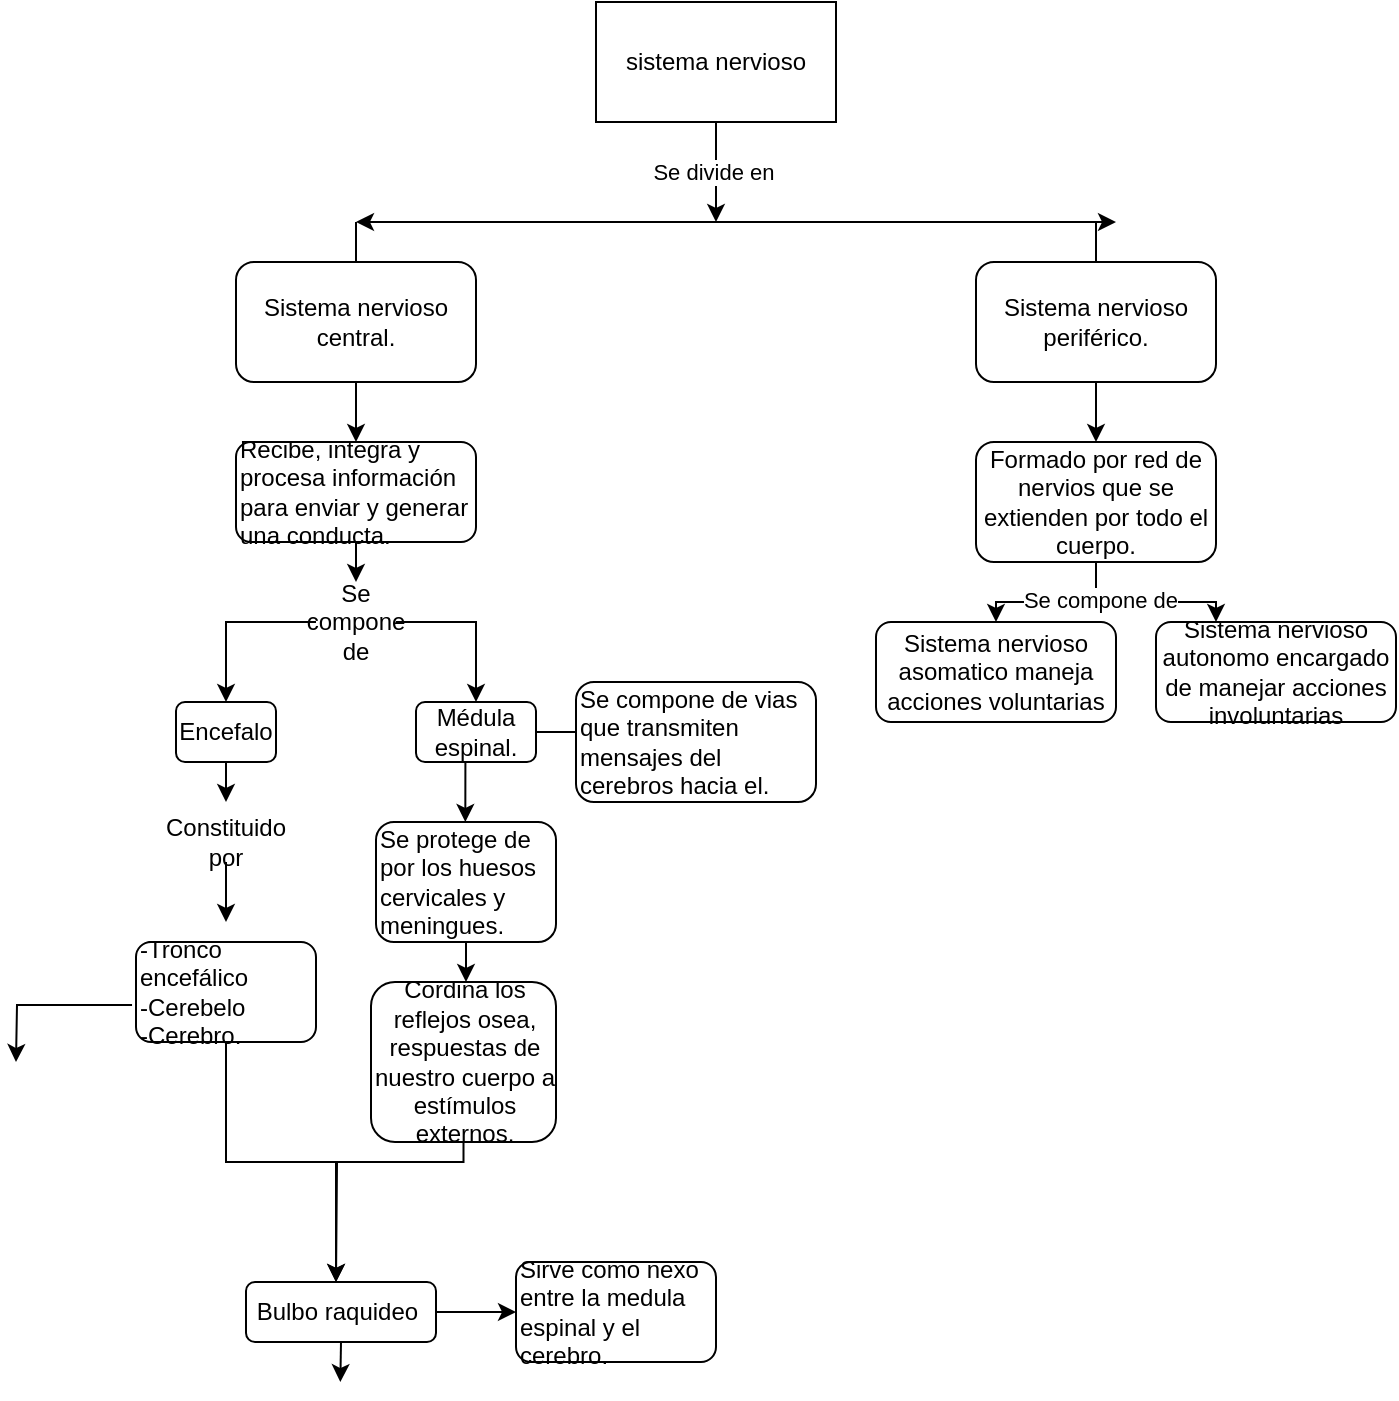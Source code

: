 <mxfile version="13.5.8" type="github">
  <diagram id="IQENti8_TxaLT-pQkbUb" name="Page-1">
    <mxGraphModel dx="682" dy="361" grid="1" gridSize="10" guides="1" tooltips="1" connect="1" arrows="1" fold="1" page="1" pageScale="1" pageWidth="827" pageHeight="1169" math="0" shadow="0">
      <root>
        <mxCell id="0" />
        <mxCell id="1" parent="0" />
        <mxCell id="26J19-xZZhjFKxqpOn9U-1" value="sistema nervioso" style="rounded=0;whiteSpace=wrap;html=1;" vertex="1" parent="1">
          <mxGeometry x="330" y="10" width="120" height="60" as="geometry" />
        </mxCell>
        <mxCell id="26J19-xZZhjFKxqpOn9U-3" value="Se divide en&amp;nbsp;" style="endArrow=classic;html=1;exitX=0.5;exitY=1;exitDx=0;exitDy=0;" edge="1" parent="1" source="26J19-xZZhjFKxqpOn9U-1">
          <mxGeometry relative="1" as="geometry">
            <mxPoint x="330" y="230" as="sourcePoint" />
            <mxPoint x="390" y="120" as="targetPoint" />
          </mxGeometry>
        </mxCell>
        <mxCell id="26J19-xZZhjFKxqpOn9U-7" value="" style="endArrow=classic;html=1;" edge="1" parent="1">
          <mxGeometry width="50" height="50" relative="1" as="geometry">
            <mxPoint x="390" y="120" as="sourcePoint" />
            <mxPoint x="210" y="120" as="targetPoint" />
          </mxGeometry>
        </mxCell>
        <mxCell id="26J19-xZZhjFKxqpOn9U-9" value="" style="endArrow=classic;html=1;" edge="1" parent="1">
          <mxGeometry width="50" height="50" relative="1" as="geometry">
            <mxPoint x="390" y="120" as="sourcePoint" />
            <mxPoint x="590" y="120" as="targetPoint" />
          </mxGeometry>
        </mxCell>
        <mxCell id="26J19-xZZhjFKxqpOn9U-11" value="" style="endArrow=none;html=1;" edge="1" parent="1">
          <mxGeometry width="50" height="50" relative="1" as="geometry">
            <mxPoint x="210" y="140" as="sourcePoint" />
            <mxPoint x="210" y="120" as="targetPoint" />
          </mxGeometry>
        </mxCell>
        <mxCell id="26J19-xZZhjFKxqpOn9U-13" value="Sistema nervioso central." style="rounded=1;whiteSpace=wrap;html=1;" vertex="1" parent="1">
          <mxGeometry x="150" y="140" width="120" height="60" as="geometry" />
        </mxCell>
        <mxCell id="26J19-xZZhjFKxqpOn9U-15" value="" style="endArrow=classic;html=1;exitX=0.5;exitY=1;exitDx=0;exitDy=0;" edge="1" parent="1" source="26J19-xZZhjFKxqpOn9U-13">
          <mxGeometry width="50" height="50" relative="1" as="geometry">
            <mxPoint x="360" y="240" as="sourcePoint" />
            <mxPoint x="210" y="230" as="targetPoint" />
          </mxGeometry>
        </mxCell>
        <mxCell id="26J19-xZZhjFKxqpOn9U-14" value="Sistema nervioso periférico." style="rounded=1;whiteSpace=wrap;html=1;" vertex="1" parent="1">
          <mxGeometry x="520" y="140" width="120" height="60" as="geometry" />
        </mxCell>
        <mxCell id="26J19-xZZhjFKxqpOn9U-19" value="" style="endArrow=none;html=1;exitX=0.5;exitY=0;exitDx=0;exitDy=0;" edge="1" parent="1" source="26J19-xZZhjFKxqpOn9U-14">
          <mxGeometry width="50" height="50" relative="1" as="geometry">
            <mxPoint x="460" y="200" as="sourcePoint" />
            <mxPoint x="580" y="120" as="targetPoint" />
          </mxGeometry>
        </mxCell>
        <mxCell id="26J19-xZZhjFKxqpOn9U-20" value="" style="endArrow=classic;html=1;exitX=0.5;exitY=1;exitDx=0;exitDy=0;" edge="1" parent="1" source="26J19-xZZhjFKxqpOn9U-14">
          <mxGeometry width="50" height="50" relative="1" as="geometry">
            <mxPoint x="430" y="320" as="sourcePoint" />
            <mxPoint x="580" y="230" as="targetPoint" />
          </mxGeometry>
        </mxCell>
        <mxCell id="26J19-xZZhjFKxqpOn9U-23" value="" style="edgeStyle=orthogonalEdgeStyle;rounded=0;orthogonalLoop=1;jettySize=auto;html=1;" edge="1" parent="1" source="26J19-xZZhjFKxqpOn9U-21" target="26J19-xZZhjFKxqpOn9U-22">
          <mxGeometry relative="1" as="geometry" />
        </mxCell>
        <mxCell id="26J19-xZZhjFKxqpOn9U-24" style="edgeStyle=orthogonalEdgeStyle;rounded=0;orthogonalLoop=1;jettySize=auto;html=1;entryX=0.25;entryY=0;entryDx=0;entryDy=0;entryPerimeter=0;" edge="1" parent="1" source="26J19-xZZhjFKxqpOn9U-21" target="26J19-xZZhjFKxqpOn9U-25">
          <mxGeometry relative="1" as="geometry">
            <mxPoint x="640" y="310" as="targetPoint" />
          </mxGeometry>
        </mxCell>
        <mxCell id="26J19-xZZhjFKxqpOn9U-28" value="Se compone de" style="edgeLabel;html=1;align=center;verticalAlign=middle;resizable=0;points=[];" vertex="1" connectable="0" parent="26J19-xZZhjFKxqpOn9U-24">
          <mxGeometry x="-0.58" y="2" relative="1" as="geometry">
            <mxPoint as="offset" />
          </mxGeometry>
        </mxCell>
        <mxCell id="26J19-xZZhjFKxqpOn9U-21" value="Formado por red de nervios que se extienden por todo el cuerpo." style="rounded=1;whiteSpace=wrap;html=1;" vertex="1" parent="1">
          <mxGeometry x="520" y="230" width="120" height="60" as="geometry" />
        </mxCell>
        <mxCell id="26J19-xZZhjFKxqpOn9U-22" value="Sistema nervioso asomatico maneja acciones voluntarias" style="whiteSpace=wrap;html=1;rounded=1;" vertex="1" parent="1">
          <mxGeometry x="470" y="320" width="120" height="50" as="geometry" />
        </mxCell>
        <mxCell id="26J19-xZZhjFKxqpOn9U-25" value="Sistema nervioso autonomo encargado de manejar acciones involuntarias" style="rounded=1;whiteSpace=wrap;html=1;" vertex="1" parent="1">
          <mxGeometry x="610" y="320" width="120" height="50" as="geometry" />
        </mxCell>
        <mxCell id="26J19-xZZhjFKxqpOn9U-26" style="edgeStyle=orthogonalEdgeStyle;rounded=0;orthogonalLoop=1;jettySize=auto;html=1;exitX=0.5;exitY=1;exitDx=0;exitDy=0;" edge="1" parent="1" source="26J19-xZZhjFKxqpOn9U-22" target="26J19-xZZhjFKxqpOn9U-22">
          <mxGeometry relative="1" as="geometry" />
        </mxCell>
        <mxCell id="26J19-xZZhjFKxqpOn9U-30" value="&amp;nbsp;" style="text;html=1;strokeColor=none;fillColor=none;align=center;verticalAlign=middle;whiteSpace=wrap;rounded=0;" vertex="1" parent="1">
          <mxGeometry x="180" y="240" width="40" height="20" as="geometry" />
        </mxCell>
        <mxCell id="26J19-xZZhjFKxqpOn9U-33" style="edgeStyle=orthogonalEdgeStyle;rounded=0;orthogonalLoop=1;jettySize=auto;html=1;" edge="1" parent="1" source="26J19-xZZhjFKxqpOn9U-31">
          <mxGeometry relative="1" as="geometry">
            <mxPoint x="210.0" y="300" as="targetPoint" />
          </mxGeometry>
        </mxCell>
        <mxCell id="26J19-xZZhjFKxqpOn9U-31" value="Recibe, integra y procesa información para enviar y generar una conducta." style="rounded=1;whiteSpace=wrap;html=1;align=left;" vertex="1" parent="1">
          <mxGeometry x="150" y="230" width="120" height="50" as="geometry" />
        </mxCell>
        <mxCell id="26J19-xZZhjFKxqpOn9U-50" style="edgeStyle=orthogonalEdgeStyle;rounded=0;orthogonalLoop=1;jettySize=auto;html=1;" edge="1" parent="1" source="26J19-xZZhjFKxqpOn9U-34" target="26J19-xZZhjFKxqpOn9U-39">
          <mxGeometry relative="1" as="geometry" />
        </mxCell>
        <mxCell id="26J19-xZZhjFKxqpOn9U-51" style="edgeStyle=orthogonalEdgeStyle;rounded=0;orthogonalLoop=1;jettySize=auto;html=1;entryX=0.5;entryY=0;entryDx=0;entryDy=0;" edge="1" parent="1" source="26J19-xZZhjFKxqpOn9U-34" target="26J19-xZZhjFKxqpOn9U-43">
          <mxGeometry relative="1" as="geometry">
            <mxPoint x="270" y="350" as="targetPoint" />
          </mxGeometry>
        </mxCell>
        <mxCell id="26J19-xZZhjFKxqpOn9U-34" value="Se compone de" style="text;html=1;strokeColor=none;fillColor=none;align=center;verticalAlign=middle;whiteSpace=wrap;rounded=0;" vertex="1" parent="1">
          <mxGeometry x="190" y="310" width="40" height="20" as="geometry" />
        </mxCell>
        <mxCell id="26J19-xZZhjFKxqpOn9U-52" style="edgeStyle=orthogonalEdgeStyle;rounded=0;orthogonalLoop=1;jettySize=auto;html=1;exitX=0.5;exitY=1;exitDx=0;exitDy=0;" edge="1" parent="1" source="26J19-xZZhjFKxqpOn9U-39">
          <mxGeometry relative="1" as="geometry">
            <mxPoint x="145" y="410" as="targetPoint" />
          </mxGeometry>
        </mxCell>
        <mxCell id="26J19-xZZhjFKxqpOn9U-39" value="Encefalo" style="rounded=1;whiteSpace=wrap;html=1;" vertex="1" parent="1">
          <mxGeometry x="120" y="360" width="50" height="30" as="geometry" />
        </mxCell>
        <mxCell id="26J19-xZZhjFKxqpOn9U-57" style="edgeStyle=orthogonalEdgeStyle;rounded=0;orthogonalLoop=1;jettySize=auto;html=1;exitX=0.5;exitY=1;exitDx=0;exitDy=0;" edge="1" parent="1" source="26J19-xZZhjFKxqpOn9U-43">
          <mxGeometry relative="1" as="geometry">
            <mxPoint x="264.667" y="420" as="targetPoint" />
          </mxGeometry>
        </mxCell>
        <mxCell id="26J19-xZZhjFKxqpOn9U-72" style="edgeStyle=orthogonalEdgeStyle;rounded=0;orthogonalLoop=1;jettySize=auto;html=1;" edge="1" parent="1" source="26J19-xZZhjFKxqpOn9U-43">
          <mxGeometry relative="1" as="geometry">
            <mxPoint x="330.0" y="375" as="targetPoint" />
          </mxGeometry>
        </mxCell>
        <mxCell id="26J19-xZZhjFKxqpOn9U-43" value="Médula espinal." style="rounded=1;whiteSpace=wrap;html=1;" vertex="1" parent="1">
          <mxGeometry x="240" y="360" width="60" height="30" as="geometry" />
        </mxCell>
        <mxCell id="26J19-xZZhjFKxqpOn9U-55" style="edgeStyle=orthogonalEdgeStyle;rounded=0;orthogonalLoop=1;jettySize=auto;html=1;" edge="1" parent="1" source="26J19-xZZhjFKxqpOn9U-53">
          <mxGeometry relative="1" as="geometry">
            <mxPoint x="145" y="470" as="targetPoint" />
          </mxGeometry>
        </mxCell>
        <mxCell id="26J19-xZZhjFKxqpOn9U-53" value="Constituido por" style="text;html=1;strokeColor=none;fillColor=none;align=center;verticalAlign=middle;whiteSpace=wrap;rounded=0;" vertex="1" parent="1">
          <mxGeometry x="125" y="420" width="40" height="20" as="geometry" />
        </mxCell>
        <mxCell id="26J19-xZZhjFKxqpOn9U-81" style="edgeStyle=orthogonalEdgeStyle;rounded=0;orthogonalLoop=1;jettySize=auto;html=1;exitX=0.5;exitY=1;exitDx=0;exitDy=0;" edge="1" parent="1" source="26J19-xZZhjFKxqpOn9U-56">
          <mxGeometry relative="1" as="geometry">
            <mxPoint x="200" y="650" as="targetPoint" />
          </mxGeometry>
        </mxCell>
        <mxCell id="26J19-xZZhjFKxqpOn9U-89" style="edgeStyle=orthogonalEdgeStyle;rounded=0;orthogonalLoop=1;jettySize=auto;html=1;exitX=-0.022;exitY=0.63;exitDx=0;exitDy=0;exitPerimeter=0;" edge="1" parent="1" source="26J19-xZZhjFKxqpOn9U-56">
          <mxGeometry relative="1" as="geometry">
            <mxPoint x="40" y="540.0" as="targetPoint" />
          </mxGeometry>
        </mxCell>
        <mxCell id="26J19-xZZhjFKxqpOn9U-56" value="-Tronco encefálico&amp;nbsp;&lt;br&gt;-Cerebelo&lt;br&gt;-Cerebro." style="rounded=1;whiteSpace=wrap;html=1;align=left;" vertex="1" parent="1">
          <mxGeometry x="100" y="480" width="90" height="50" as="geometry" />
        </mxCell>
        <mxCell id="26J19-xZZhjFKxqpOn9U-69" style="edgeStyle=orthogonalEdgeStyle;rounded=0;orthogonalLoop=1;jettySize=auto;html=1;exitX=0.5;exitY=1;exitDx=0;exitDy=0;" edge="1" parent="1" source="26J19-xZZhjFKxqpOn9U-59">
          <mxGeometry relative="1" as="geometry">
            <mxPoint x="265" y="500" as="targetPoint" />
            <Array as="points">
              <mxPoint x="265" y="480" />
              <mxPoint x="265" y="480" />
            </Array>
          </mxGeometry>
        </mxCell>
        <mxCell id="26J19-xZZhjFKxqpOn9U-59" value="Se protege de por los huesos cervicales y meningues." style="rounded=1;whiteSpace=wrap;html=1;align=left;" vertex="1" parent="1">
          <mxGeometry x="220" y="420" width="90" height="60" as="geometry" />
        </mxCell>
        <mxCell id="26J19-xZZhjFKxqpOn9U-82" style="edgeStyle=orthogonalEdgeStyle;rounded=0;orthogonalLoop=1;jettySize=auto;html=1;" edge="1" parent="1" source="26J19-xZZhjFKxqpOn9U-70">
          <mxGeometry relative="1" as="geometry">
            <mxPoint x="200" y="650" as="targetPoint" />
            <Array as="points">
              <mxPoint x="264" y="590" />
              <mxPoint x="200" y="590" />
            </Array>
          </mxGeometry>
        </mxCell>
        <mxCell id="26J19-xZZhjFKxqpOn9U-70" value="Cordina los reflejos osea, respuestas de nuestro cuerpo a estímulos externos." style="rounded=1;whiteSpace=wrap;html=1;" vertex="1" parent="1">
          <mxGeometry x="217.5" y="500" width="92.5" height="80" as="geometry" />
        </mxCell>
        <mxCell id="26J19-xZZhjFKxqpOn9U-76" value="Se compone de vias que transmiten mensajes del cerebros hacia el." style="rounded=1;whiteSpace=wrap;html=1;align=left;" vertex="1" parent="1">
          <mxGeometry x="320" y="350" width="120" height="60" as="geometry" />
        </mxCell>
        <mxCell id="26J19-xZZhjFKxqpOn9U-86" style="edgeStyle=orthogonalEdgeStyle;rounded=0;orthogonalLoop=1;jettySize=auto;html=1;" edge="1" parent="1" source="26J19-xZZhjFKxqpOn9U-85" target="26J19-xZZhjFKxqpOn9U-87">
          <mxGeometry relative="1" as="geometry">
            <mxPoint x="270.0" y="665" as="targetPoint" />
          </mxGeometry>
        </mxCell>
        <mxCell id="26J19-xZZhjFKxqpOn9U-88" style="edgeStyle=orthogonalEdgeStyle;rounded=0;orthogonalLoop=1;jettySize=auto;html=1;exitX=0.5;exitY=1;exitDx=0;exitDy=0;" edge="1" parent="1" source="26J19-xZZhjFKxqpOn9U-85">
          <mxGeometry relative="1" as="geometry">
            <mxPoint x="202.167" y="700" as="targetPoint" />
          </mxGeometry>
        </mxCell>
        <mxCell id="26J19-xZZhjFKxqpOn9U-85" value="&amp;nbsp;Bulbo raquideo&lt;br&gt;" style="rounded=1;whiteSpace=wrap;html=1;align=left;" vertex="1" parent="1">
          <mxGeometry x="155" y="650" width="95" height="30" as="geometry" />
        </mxCell>
        <mxCell id="26J19-xZZhjFKxqpOn9U-87" value="Sirve como nexo entre la medula espinal y el cerebro." style="rounded=1;whiteSpace=wrap;html=1;align=left;" vertex="1" parent="1">
          <mxGeometry x="290" y="640" width="100" height="50" as="geometry" />
        </mxCell>
      </root>
    </mxGraphModel>
  </diagram>
</mxfile>
